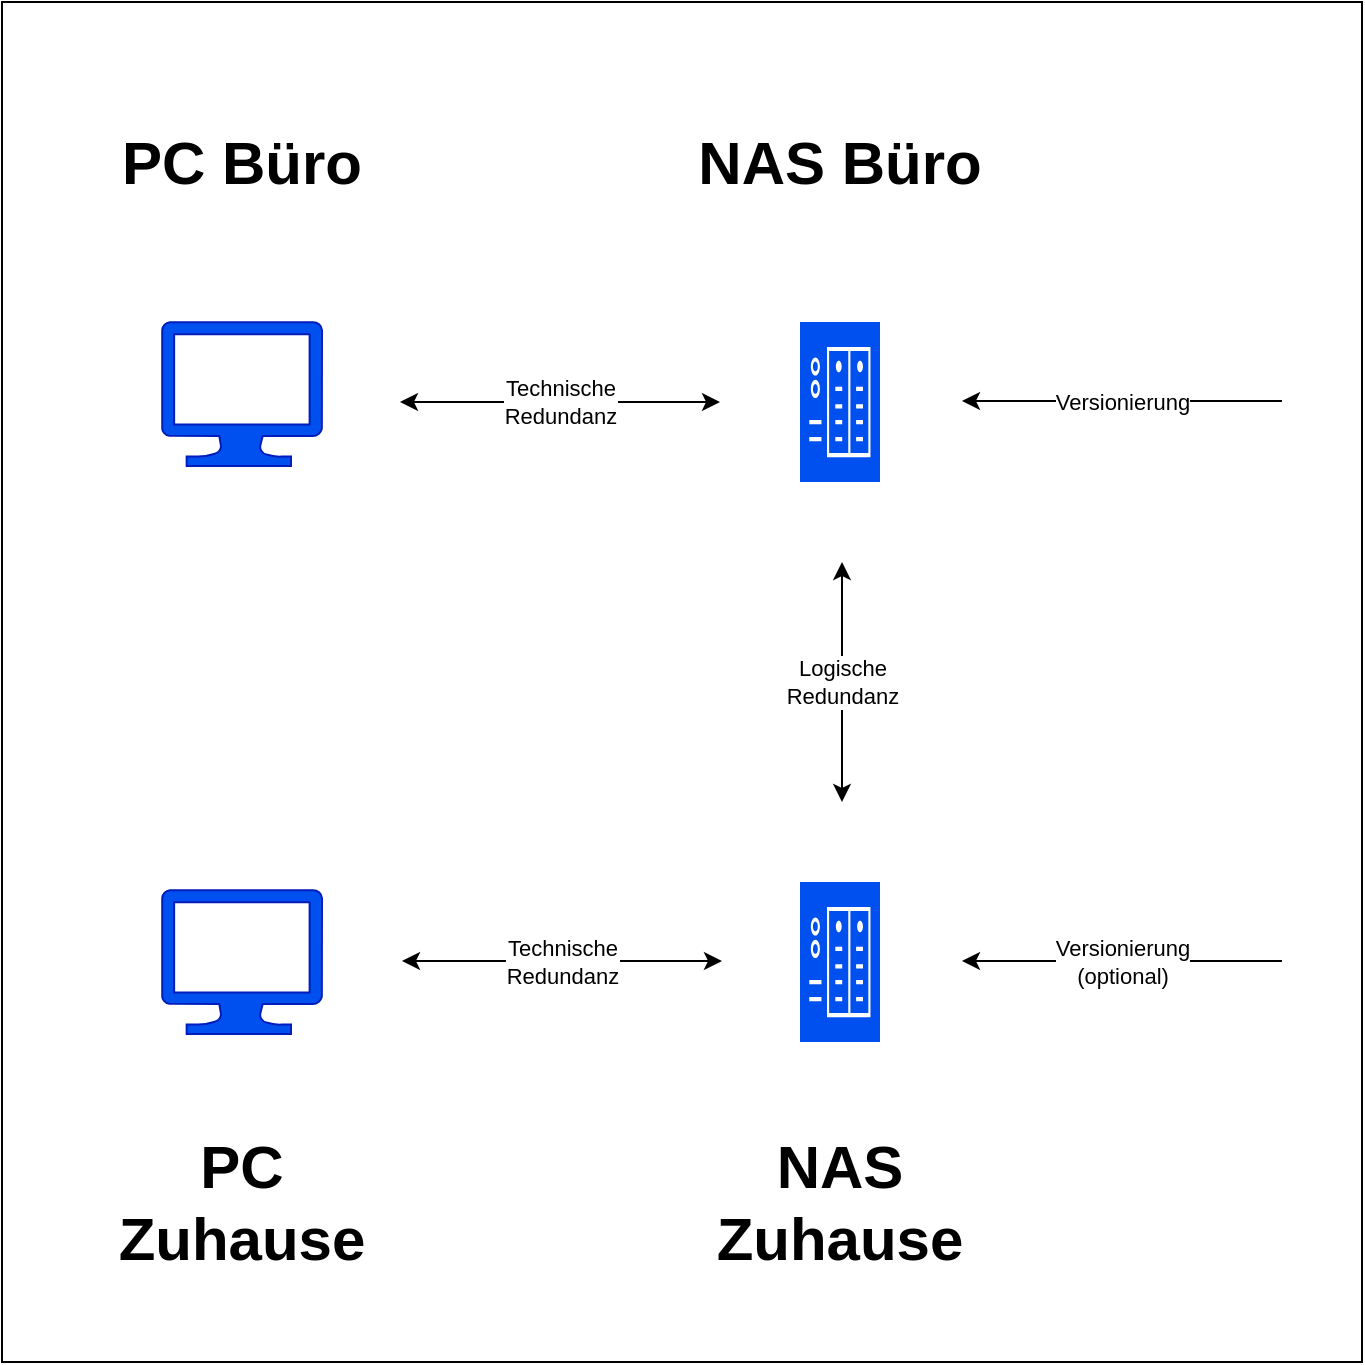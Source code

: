 <mxfile>
    <diagram id="Ww96EtgWR8Mv7tmU0v5q" name="Page-1">
        <mxGraphModel dx="1954" dy="553" grid="1" gridSize="10" guides="1" tooltips="1" connect="1" arrows="1" fold="1" page="1" pageScale="1" pageWidth="850" pageHeight="1100" math="0" shadow="0">
            <root>
                <mxCell id="0"/>
                <mxCell id="1" parent="0"/>
                <mxCell id="14" value="" style="sketch=0;aspect=fixed;pointerEvents=1;shadow=0;dashed=0;html=1;strokeColor=#001DBC;labelPosition=center;verticalLabelPosition=bottom;verticalAlign=top;align=center;fillColor=#0050ef;shape=mxgraph.azure.computer;fontColor=#ffffff;" parent="1" vertex="1">
                    <mxGeometry y="240" width="80" height="72" as="geometry"/>
                </mxCell>
                <mxCell id="15" value="" style="sketch=0;pointerEvents=1;shadow=0;dashed=0;html=1;strokeColor=#001DBC;fillColor=#0050ef;labelPosition=center;verticalLabelPosition=bottom;verticalAlign=top;align=center;outlineConnect=0;shape=mxgraph.veeam2.nas;fontColor=#ffffff;" parent="1" vertex="1">
                    <mxGeometry x="319" y="240" width="40" height="80" as="geometry"/>
                </mxCell>
                <mxCell id="16" value="Technische&lt;br&gt;Redundanz" style="endArrow=classic;startArrow=classic;html=1;" parent="1" edge="1">
                    <mxGeometry width="50" height="50" relative="1" as="geometry">
                        <mxPoint x="119" y="280" as="sourcePoint"/>
                        <mxPoint x="279" y="280" as="targetPoint"/>
                    </mxGeometry>
                </mxCell>
                <mxCell id="17" value="" style="rounded=0;whiteSpace=wrap;html=1;fillColor=none;" parent="1" vertex="1">
                    <mxGeometry x="-80" y="80" width="680" height="680" as="geometry"/>
                </mxCell>
                <mxCell id="18" value="PC Büro" style="text;html=1;align=center;verticalAlign=middle;whiteSpace=wrap;rounded=0;fontSize=30;fontStyle=1" parent="1" vertex="1">
                    <mxGeometry x="-40" y="120" width="160" height="80" as="geometry"/>
                </mxCell>
                <mxCell id="19" value="NAS Büro" style="text;html=1;align=center;verticalAlign=middle;whiteSpace=wrap;rounded=0;fontSize=30;fontStyle=1" parent="1" vertex="1">
                    <mxGeometry x="259" y="120" width="160" height="80" as="geometry"/>
                </mxCell>
                <mxCell id="20" value="Versionierung" style="endArrow=none;startArrow=classic;html=1;endFill=0;" parent="1" edge="1">
                    <mxGeometry width="50" height="50" relative="1" as="geometry">
                        <mxPoint x="400" y="279.5" as="sourcePoint"/>
                        <mxPoint x="560" y="279.5" as="targetPoint"/>
                    </mxGeometry>
                </mxCell>
                <mxCell id="21" value="" style="sketch=0;pointerEvents=1;shadow=0;dashed=0;html=1;strokeColor=#001DBC;fillColor=#0050ef;labelPosition=center;verticalLabelPosition=bottom;verticalAlign=top;align=center;outlineConnect=0;shape=mxgraph.veeam2.nas;fontColor=#ffffff;" parent="1" vertex="1">
                    <mxGeometry x="319" y="520" width="40" height="80" as="geometry"/>
                </mxCell>
                <mxCell id="22" value="Logische&lt;br&gt;Redundanz" style="endArrow=classic;startArrow=classic;html=1;" parent="1" edge="1">
                    <mxGeometry width="50" height="50" relative="1" as="geometry">
                        <mxPoint x="340" y="360" as="sourcePoint"/>
                        <mxPoint x="340" y="480" as="targetPoint"/>
                    </mxGeometry>
                </mxCell>
                <mxCell id="23" value="NAS Zuhause" style="text;html=1;align=center;verticalAlign=middle;whiteSpace=wrap;rounded=0;fontSize=30;fontStyle=1" parent="1" vertex="1">
                    <mxGeometry x="259" y="640" width="160" height="80" as="geometry"/>
                </mxCell>
                <mxCell id="24" value="Versionierung&lt;br&gt;(optional)" style="endArrow=none;startArrow=classic;html=1;endFill=0;" parent="1" edge="1">
                    <mxGeometry width="50" height="50" relative="1" as="geometry">
                        <mxPoint x="400" y="559.5" as="sourcePoint"/>
                        <mxPoint x="560" y="559.5" as="targetPoint"/>
                    </mxGeometry>
                </mxCell>
                <mxCell id="25" value="" style="sketch=0;aspect=fixed;pointerEvents=1;shadow=0;dashed=0;html=1;strokeColor=#001DBC;labelPosition=center;verticalLabelPosition=bottom;verticalAlign=top;align=center;fillColor=#0050ef;shape=mxgraph.azure.computer;fontColor=#ffffff;" parent="1" vertex="1">
                    <mxGeometry y="524" width="80" height="72" as="geometry"/>
                </mxCell>
                <mxCell id="26" value="PC Zuhause" style="text;html=1;align=center;verticalAlign=middle;whiteSpace=wrap;rounded=0;fontSize=30;fontStyle=1" parent="1" vertex="1">
                    <mxGeometry x="-40" y="640" width="160" height="80" as="geometry"/>
                </mxCell>
                <mxCell id="27" value="Technische&lt;br&gt;Redundanz" style="endArrow=classic;startArrow=classic;html=1;" edge="1" parent="1">
                    <mxGeometry width="50" height="50" relative="1" as="geometry">
                        <mxPoint x="120" y="559.5" as="sourcePoint"/>
                        <mxPoint x="280" y="559.5" as="targetPoint"/>
                    </mxGeometry>
                </mxCell>
            </root>
        </mxGraphModel>
    </diagram>
</mxfile>